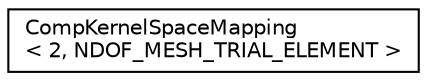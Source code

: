 digraph "Graphical Class Hierarchy"
{
 // LATEX_PDF_SIZE
  edge [fontname="Helvetica",fontsize="10",labelfontname="Helvetica",labelfontsize="10"];
  node [fontname="Helvetica",fontsize="10",shape=record];
  rankdir="LR";
  Node0 [label="CompKernelSpaceMapping\l\< 2, NDOF_MESH_TRIAL_ELEMENT \>",height=0.2,width=0.4,color="black", fillcolor="white", style="filled",URL="$classCompKernelSpaceMapping_3_012_00_01NDOF__MESH__TRIAL__ELEMENT_01_4.html",tooltip=" "];
}
